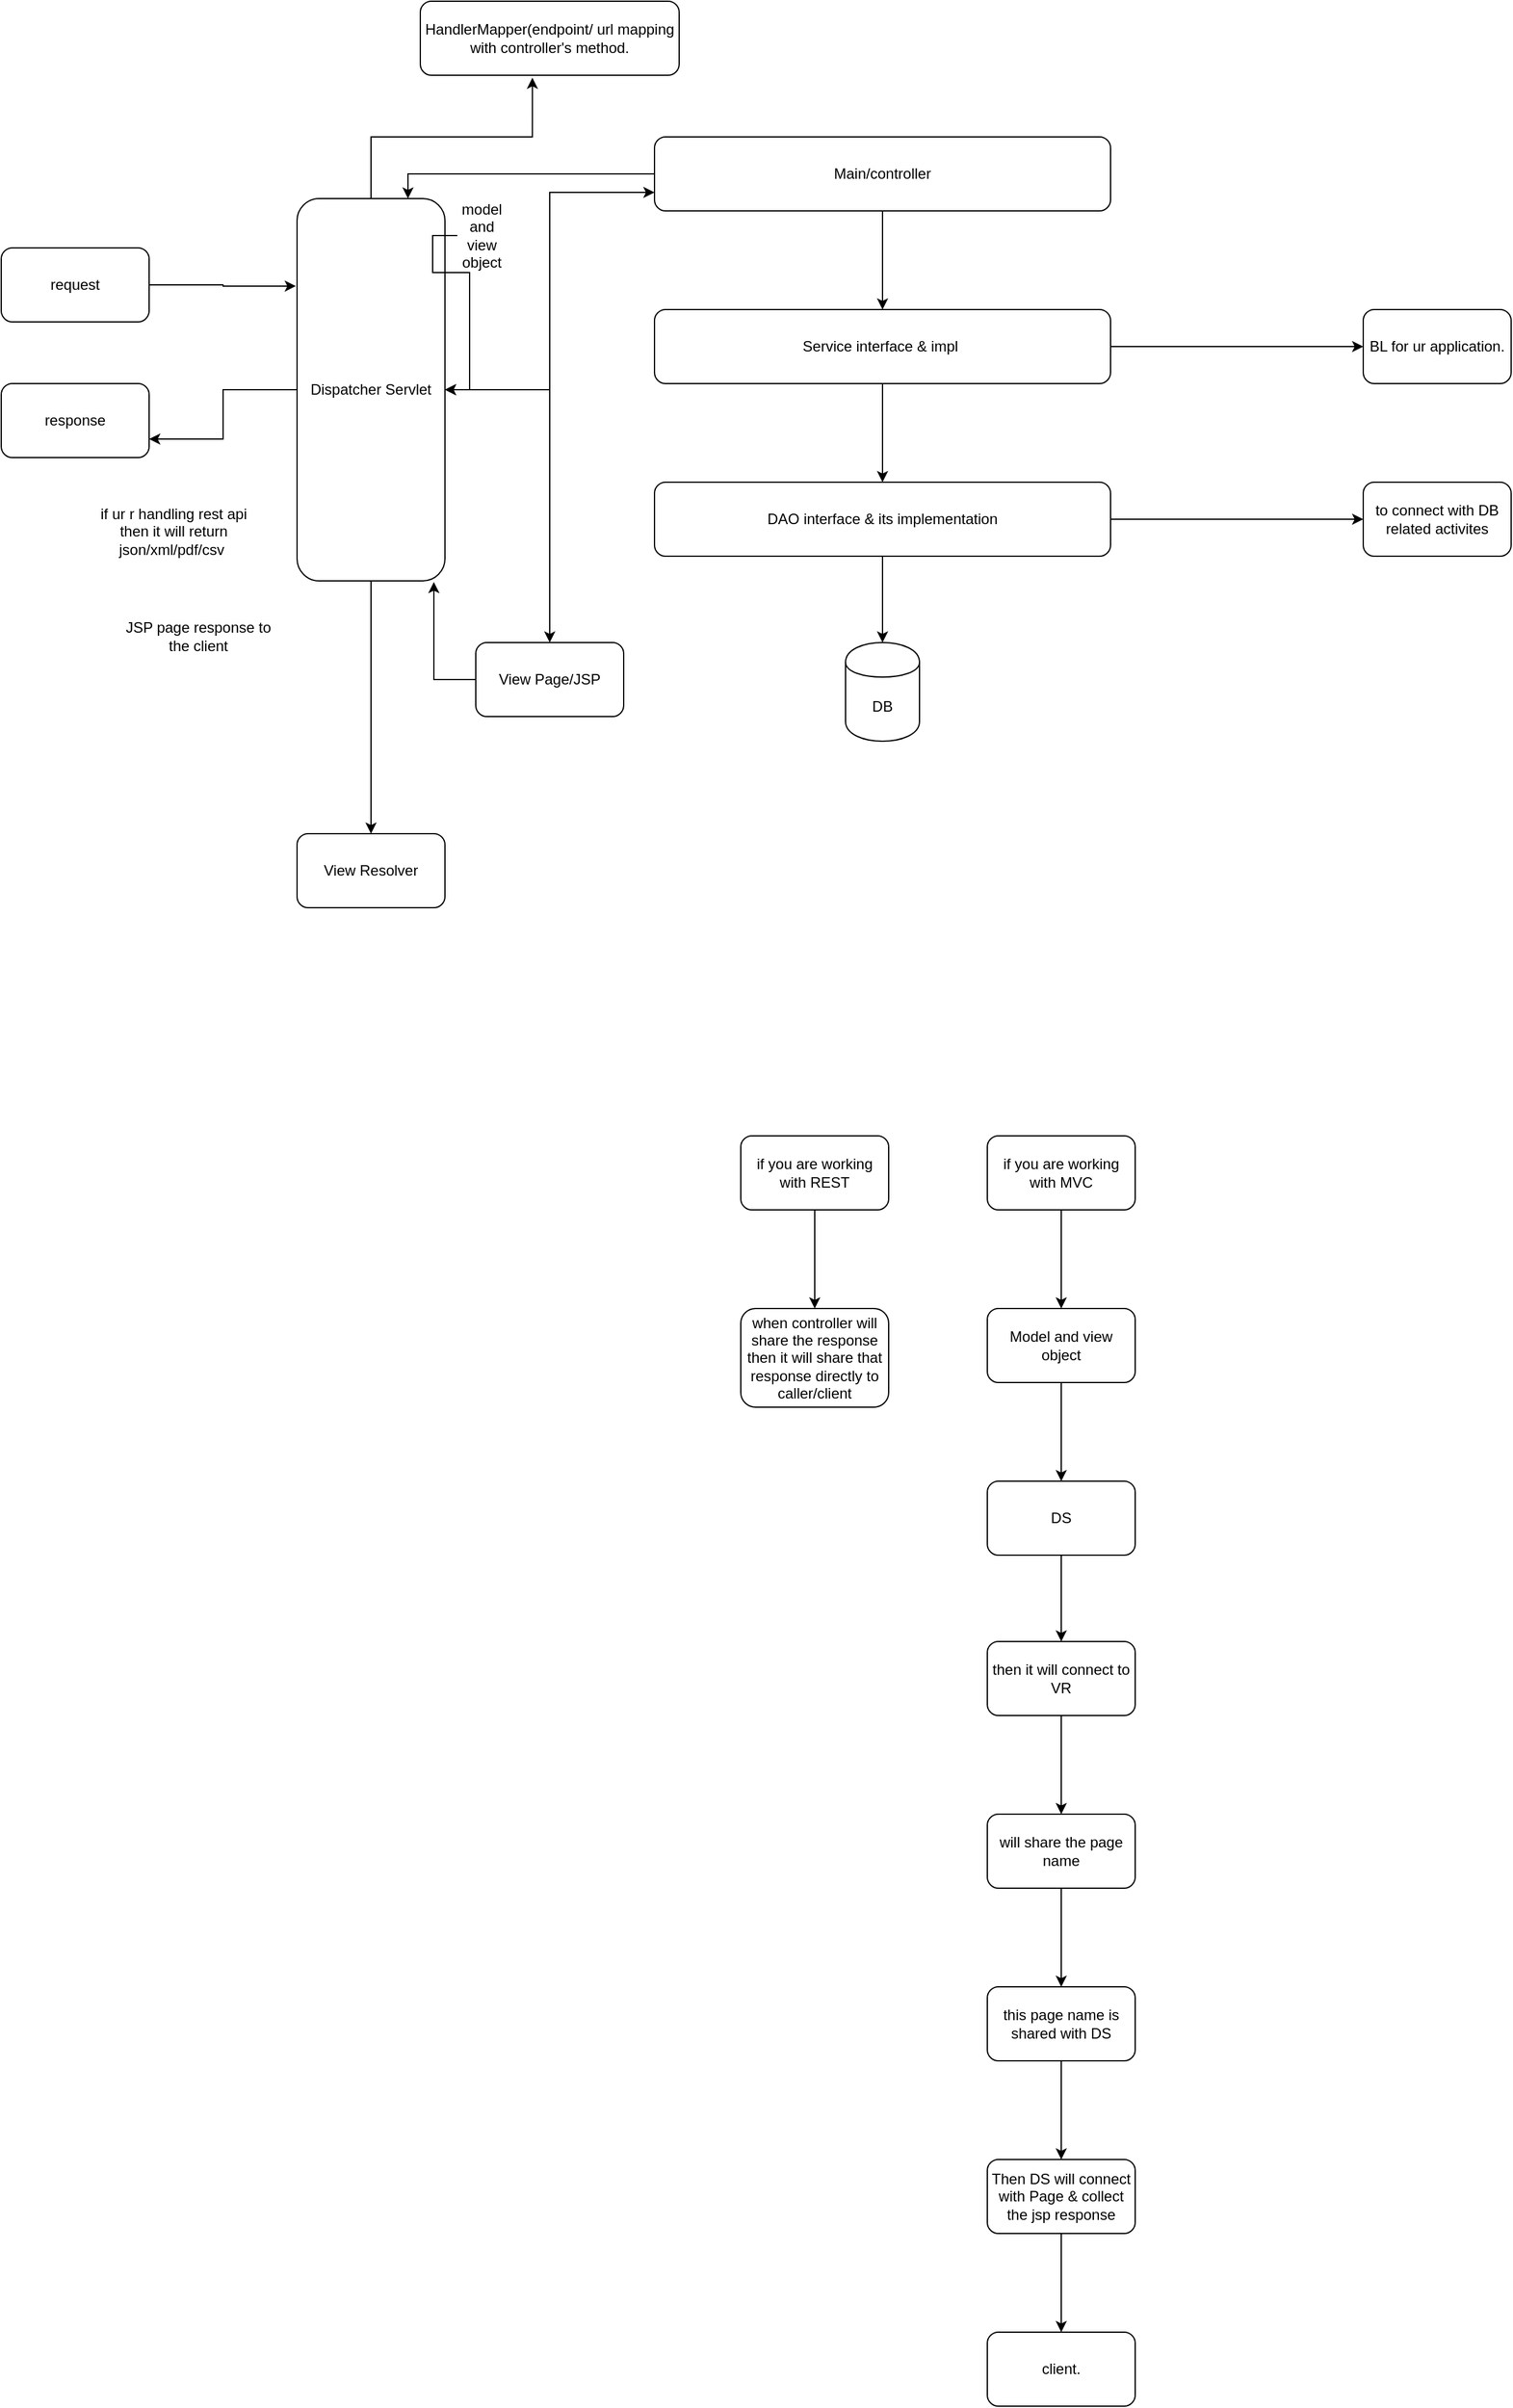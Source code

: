 <mxfile version="14.9.5" type="github">
  <diagram id="TpO55HiF2p7U9sS2nbdg" name="Page-1">
    <mxGraphModel dx="1888" dy="579" grid="1" gridSize="10" guides="1" tooltips="1" connect="1" arrows="1" fold="1" page="1" pageScale="1" pageWidth="850" pageHeight="1100" math="0" shadow="0">
      <root>
        <mxCell id="0" />
        <mxCell id="1" parent="0" />
        <mxCell id="n1blC0LjS4n-5haaT63g-3" value="" style="edgeStyle=orthogonalEdgeStyle;rounded=0;orthogonalLoop=1;jettySize=auto;html=1;" edge="1" parent="1" source="n1blC0LjS4n-5haaT63g-1" target="n1blC0LjS4n-5haaT63g-2">
          <mxGeometry relative="1" as="geometry" />
        </mxCell>
        <mxCell id="n1blC0LjS4n-5haaT63g-20" style="edgeStyle=orthogonalEdgeStyle;rounded=0;orthogonalLoop=1;jettySize=auto;html=1;entryX=0.75;entryY=0;entryDx=0;entryDy=0;" edge="1" parent="1" source="n1blC0LjS4n-5haaT63g-1" target="n1blC0LjS4n-5haaT63g-15">
          <mxGeometry relative="1" as="geometry" />
        </mxCell>
        <mxCell id="n1blC0LjS4n-5haaT63g-1" value="Main/controller" style="rounded=1;whiteSpace=wrap;html=1;" vertex="1" parent="1">
          <mxGeometry x="120" y="110" width="370" height="60" as="geometry" />
        </mxCell>
        <mxCell id="n1blC0LjS4n-5haaT63g-5" value="" style="edgeStyle=orthogonalEdgeStyle;rounded=0;orthogonalLoop=1;jettySize=auto;html=1;" edge="1" parent="1" source="n1blC0LjS4n-5haaT63g-2" target="n1blC0LjS4n-5haaT63g-4">
          <mxGeometry relative="1" as="geometry" />
        </mxCell>
        <mxCell id="n1blC0LjS4n-5haaT63g-11" value="" style="edgeStyle=orthogonalEdgeStyle;rounded=0;orthogonalLoop=1;jettySize=auto;html=1;" edge="1" parent="1" source="n1blC0LjS4n-5haaT63g-2" target="n1blC0LjS4n-5haaT63g-10">
          <mxGeometry relative="1" as="geometry" />
        </mxCell>
        <mxCell id="n1blC0LjS4n-5haaT63g-2" value="Service interface &amp;amp; impl&amp;nbsp;" style="rounded=1;whiteSpace=wrap;html=1;" vertex="1" parent="1">
          <mxGeometry x="120" y="250" width="370" height="60" as="geometry" />
        </mxCell>
        <mxCell id="n1blC0LjS4n-5haaT63g-7" value="" style="edgeStyle=orthogonalEdgeStyle;rounded=0;orthogonalLoop=1;jettySize=auto;html=1;" edge="1" parent="1" source="n1blC0LjS4n-5haaT63g-4" target="n1blC0LjS4n-5haaT63g-6">
          <mxGeometry relative="1" as="geometry" />
        </mxCell>
        <mxCell id="n1blC0LjS4n-5haaT63g-9" value="" style="edgeStyle=orthogonalEdgeStyle;rounded=0;orthogonalLoop=1;jettySize=auto;html=1;" edge="1" parent="1" source="n1blC0LjS4n-5haaT63g-4" target="n1blC0LjS4n-5haaT63g-8">
          <mxGeometry relative="1" as="geometry" />
        </mxCell>
        <mxCell id="n1blC0LjS4n-5haaT63g-4" value="DAO interface &amp;amp; its implementation" style="rounded=1;whiteSpace=wrap;html=1;" vertex="1" parent="1">
          <mxGeometry x="120" y="390" width="370" height="60" as="geometry" />
        </mxCell>
        <mxCell id="n1blC0LjS4n-5haaT63g-6" value="DB" style="shape=cylinder;whiteSpace=wrap;html=1;boundedLbl=1;backgroundOutline=1;rounded=1;" vertex="1" parent="1">
          <mxGeometry x="275" y="520" width="60" height="80" as="geometry" />
        </mxCell>
        <mxCell id="n1blC0LjS4n-5haaT63g-8" value="to connect with DB related activites" style="whiteSpace=wrap;html=1;rounded=1;" vertex="1" parent="1">
          <mxGeometry x="695" y="390" width="120" height="60" as="geometry" />
        </mxCell>
        <mxCell id="n1blC0LjS4n-5haaT63g-10" value="BL for ur application." style="whiteSpace=wrap;html=1;rounded=1;" vertex="1" parent="1">
          <mxGeometry x="695" y="250" width="120" height="60" as="geometry" />
        </mxCell>
        <mxCell id="n1blC0LjS4n-5haaT63g-16" style="edgeStyle=orthogonalEdgeStyle;rounded=0;orthogonalLoop=1;jettySize=auto;html=1;entryX=-0.008;entryY=0.229;entryDx=0;entryDy=0;entryPerimeter=0;" edge="1" parent="1" source="n1blC0LjS4n-5haaT63g-13" target="n1blC0LjS4n-5haaT63g-15">
          <mxGeometry relative="1" as="geometry" />
        </mxCell>
        <mxCell id="n1blC0LjS4n-5haaT63g-13" value="request" style="rounded=1;whiteSpace=wrap;html=1;" vertex="1" parent="1">
          <mxGeometry x="-410" y="200" width="120" height="60" as="geometry" />
        </mxCell>
        <mxCell id="n1blC0LjS4n-5haaT63g-14" value="response" style="rounded=1;whiteSpace=wrap;html=1;" vertex="1" parent="1">
          <mxGeometry x="-410" y="310" width="120" height="60" as="geometry" />
        </mxCell>
        <mxCell id="n1blC0LjS4n-5haaT63g-18" style="edgeStyle=orthogonalEdgeStyle;rounded=0;orthogonalLoop=1;jettySize=auto;html=1;entryX=0.433;entryY=1.033;entryDx=0;entryDy=0;entryPerimeter=0;" edge="1" parent="1" source="n1blC0LjS4n-5haaT63g-15" target="n1blC0LjS4n-5haaT63g-17">
          <mxGeometry relative="1" as="geometry" />
        </mxCell>
        <mxCell id="n1blC0LjS4n-5haaT63g-19" style="edgeStyle=orthogonalEdgeStyle;rounded=0;orthogonalLoop=1;jettySize=auto;html=1;entryX=0;entryY=0.75;entryDx=0;entryDy=0;" edge="1" parent="1" source="n1blC0LjS4n-5haaT63g-15" target="n1blC0LjS4n-5haaT63g-1">
          <mxGeometry relative="1" as="geometry" />
        </mxCell>
        <mxCell id="n1blC0LjS4n-5haaT63g-21" style="edgeStyle=orthogonalEdgeStyle;rounded=0;orthogonalLoop=1;jettySize=auto;html=1;entryX=1;entryY=0.75;entryDx=0;entryDy=0;" edge="1" parent="1" source="n1blC0LjS4n-5haaT63g-15" target="n1blC0LjS4n-5haaT63g-14">
          <mxGeometry relative="1" as="geometry" />
        </mxCell>
        <mxCell id="n1blC0LjS4n-5haaT63g-27" value="" style="edgeStyle=orthogonalEdgeStyle;rounded=0;orthogonalLoop=1;jettySize=auto;html=1;" edge="1" parent="1" source="n1blC0LjS4n-5haaT63g-15" target="n1blC0LjS4n-5haaT63g-26">
          <mxGeometry relative="1" as="geometry" />
        </mxCell>
        <mxCell id="n1blC0LjS4n-5haaT63g-28" style="edgeStyle=orthogonalEdgeStyle;rounded=0;orthogonalLoop=1;jettySize=auto;html=1;" edge="1" parent="1" source="n1blC0LjS4n-5haaT63g-15" target="n1blC0LjS4n-5haaT63g-29">
          <mxGeometry relative="1" as="geometry">
            <mxPoint x="20" y="500" as="targetPoint" />
          </mxGeometry>
        </mxCell>
        <mxCell id="n1blC0LjS4n-5haaT63g-15" value="Dispatcher Servlet" style="rounded=1;whiteSpace=wrap;html=1;" vertex="1" parent="1">
          <mxGeometry x="-170" y="160" width="120" height="310" as="geometry" />
        </mxCell>
        <mxCell id="n1blC0LjS4n-5haaT63g-17" value="HandlerMapper(endpoint/ url mapping with controller&#39;s method." style="rounded=1;whiteSpace=wrap;html=1;" vertex="1" parent="1">
          <mxGeometry x="-70" width="210" height="60" as="geometry" />
        </mxCell>
        <mxCell id="n1blC0LjS4n-5haaT63g-22" value="if ur r handling rest api then it will return json/xml/pdf/csv&amp;nbsp;" style="text;html=1;strokeColor=none;fillColor=none;align=center;verticalAlign=middle;whiteSpace=wrap;rounded=0;" vertex="1" parent="1">
          <mxGeometry x="-340" y="400" width="140" height="60" as="geometry" />
        </mxCell>
        <mxCell id="n1blC0LjS4n-5haaT63g-24" value="" style="edgeStyle=orthogonalEdgeStyle;rounded=0;orthogonalLoop=1;jettySize=auto;html=1;" edge="1" parent="1" source="n1blC0LjS4n-5haaT63g-23" target="n1blC0LjS4n-5haaT63g-15">
          <mxGeometry relative="1" as="geometry" />
        </mxCell>
        <mxCell id="n1blC0LjS4n-5haaT63g-25" value="" style="edgeStyle=orthogonalEdgeStyle;rounded=0;orthogonalLoop=1;jettySize=auto;html=1;" edge="1" parent="1" source="n1blC0LjS4n-5haaT63g-23" target="n1blC0LjS4n-5haaT63g-15">
          <mxGeometry relative="1" as="geometry" />
        </mxCell>
        <mxCell id="n1blC0LjS4n-5haaT63g-23" value="model and view object" style="text;html=1;strokeColor=none;fillColor=none;align=center;verticalAlign=middle;whiteSpace=wrap;rounded=0;" vertex="1" parent="1">
          <mxGeometry x="-40" y="180" width="40" height="20" as="geometry" />
        </mxCell>
        <mxCell id="n1blC0LjS4n-5haaT63g-26" value="View Resolver" style="whiteSpace=wrap;html=1;rounded=1;" vertex="1" parent="1">
          <mxGeometry x="-170" y="675" width="120" height="60" as="geometry" />
        </mxCell>
        <mxCell id="n1blC0LjS4n-5haaT63g-30" style="edgeStyle=orthogonalEdgeStyle;rounded=0;orthogonalLoop=1;jettySize=auto;html=1;entryX=0.925;entryY=1.003;entryDx=0;entryDy=0;entryPerimeter=0;" edge="1" parent="1" source="n1blC0LjS4n-5haaT63g-29" target="n1blC0LjS4n-5haaT63g-15">
          <mxGeometry relative="1" as="geometry" />
        </mxCell>
        <mxCell id="n1blC0LjS4n-5haaT63g-29" value="View Page/JSP" style="rounded=1;whiteSpace=wrap;html=1;" vertex="1" parent="1">
          <mxGeometry x="-25" y="520" width="120" height="60" as="geometry" />
        </mxCell>
        <mxCell id="n1blC0LjS4n-5haaT63g-31" value="JSP page response to the client" style="text;html=1;strokeColor=none;fillColor=none;align=center;verticalAlign=middle;whiteSpace=wrap;rounded=0;" vertex="1" parent="1">
          <mxGeometry x="-310" y="480" width="120" height="70" as="geometry" />
        </mxCell>
        <mxCell id="n1blC0LjS4n-5haaT63g-35" value="" style="edgeStyle=orthogonalEdgeStyle;rounded=0;orthogonalLoop=1;jettySize=auto;html=1;" edge="1" parent="1" source="n1blC0LjS4n-5haaT63g-32" target="n1blC0LjS4n-5haaT63g-34">
          <mxGeometry relative="1" as="geometry" />
        </mxCell>
        <mxCell id="n1blC0LjS4n-5haaT63g-32" value="if you are working with REST" style="rounded=1;whiteSpace=wrap;html=1;" vertex="1" parent="1">
          <mxGeometry x="190" y="920" width="120" height="60" as="geometry" />
        </mxCell>
        <mxCell id="n1blC0LjS4n-5haaT63g-37" value="" style="edgeStyle=orthogonalEdgeStyle;rounded=0;orthogonalLoop=1;jettySize=auto;html=1;" edge="1" parent="1" source="n1blC0LjS4n-5haaT63g-33" target="n1blC0LjS4n-5haaT63g-36">
          <mxGeometry relative="1" as="geometry" />
        </mxCell>
        <mxCell id="n1blC0LjS4n-5haaT63g-33" value="if you are working with MVC" style="rounded=1;whiteSpace=wrap;html=1;" vertex="1" parent="1">
          <mxGeometry x="390" y="920" width="120" height="60" as="geometry" />
        </mxCell>
        <mxCell id="n1blC0LjS4n-5haaT63g-34" value="when controller will share the response then it will share that response directly to caller/client" style="whiteSpace=wrap;html=1;rounded=1;" vertex="1" parent="1">
          <mxGeometry x="190" y="1060" width="120" height="80" as="geometry" />
        </mxCell>
        <mxCell id="n1blC0LjS4n-5haaT63g-39" value="" style="edgeStyle=orthogonalEdgeStyle;rounded=0;orthogonalLoop=1;jettySize=auto;html=1;" edge="1" parent="1" source="n1blC0LjS4n-5haaT63g-36" target="n1blC0LjS4n-5haaT63g-38">
          <mxGeometry relative="1" as="geometry" />
        </mxCell>
        <mxCell id="n1blC0LjS4n-5haaT63g-36" value="Model and view object" style="whiteSpace=wrap;html=1;rounded=1;" vertex="1" parent="1">
          <mxGeometry x="390" y="1060" width="120" height="60" as="geometry" />
        </mxCell>
        <mxCell id="n1blC0LjS4n-5haaT63g-41" value="" style="edgeStyle=orthogonalEdgeStyle;rounded=0;orthogonalLoop=1;jettySize=auto;html=1;" edge="1" parent="1" source="n1blC0LjS4n-5haaT63g-38" target="n1blC0LjS4n-5haaT63g-40">
          <mxGeometry relative="1" as="geometry" />
        </mxCell>
        <mxCell id="n1blC0LjS4n-5haaT63g-38" value="DS" style="whiteSpace=wrap;html=1;rounded=1;" vertex="1" parent="1">
          <mxGeometry x="390" y="1200" width="120" height="60" as="geometry" />
        </mxCell>
        <mxCell id="n1blC0LjS4n-5haaT63g-43" value="" style="edgeStyle=orthogonalEdgeStyle;rounded=0;orthogonalLoop=1;jettySize=auto;html=1;" edge="1" parent="1" source="n1blC0LjS4n-5haaT63g-40" target="n1blC0LjS4n-5haaT63g-42">
          <mxGeometry relative="1" as="geometry" />
        </mxCell>
        <mxCell id="n1blC0LjS4n-5haaT63g-40" value="then it will connect to VR" style="whiteSpace=wrap;html=1;rounded=1;" vertex="1" parent="1">
          <mxGeometry x="390" y="1330" width="120" height="60" as="geometry" />
        </mxCell>
        <mxCell id="n1blC0LjS4n-5haaT63g-45" value="" style="edgeStyle=orthogonalEdgeStyle;rounded=0;orthogonalLoop=1;jettySize=auto;html=1;" edge="1" parent="1" source="n1blC0LjS4n-5haaT63g-42" target="n1blC0LjS4n-5haaT63g-44">
          <mxGeometry relative="1" as="geometry" />
        </mxCell>
        <mxCell id="n1blC0LjS4n-5haaT63g-42" value="will share the page name" style="whiteSpace=wrap;html=1;rounded=1;" vertex="1" parent="1">
          <mxGeometry x="390" y="1470" width="120" height="60" as="geometry" />
        </mxCell>
        <mxCell id="n1blC0LjS4n-5haaT63g-47" value="" style="edgeStyle=orthogonalEdgeStyle;rounded=0;orthogonalLoop=1;jettySize=auto;html=1;" edge="1" parent="1" source="n1blC0LjS4n-5haaT63g-44" target="n1blC0LjS4n-5haaT63g-46">
          <mxGeometry relative="1" as="geometry" />
        </mxCell>
        <mxCell id="n1blC0LjS4n-5haaT63g-44" value="this page name is shared with DS" style="whiteSpace=wrap;html=1;rounded=1;" vertex="1" parent="1">
          <mxGeometry x="390" y="1610" width="120" height="60" as="geometry" />
        </mxCell>
        <mxCell id="n1blC0LjS4n-5haaT63g-49" value="" style="edgeStyle=orthogonalEdgeStyle;rounded=0;orthogonalLoop=1;jettySize=auto;html=1;" edge="1" parent="1" source="n1blC0LjS4n-5haaT63g-46" target="n1blC0LjS4n-5haaT63g-48">
          <mxGeometry relative="1" as="geometry" />
        </mxCell>
        <mxCell id="n1blC0LjS4n-5haaT63g-46" value="Then DS will connect with Page &amp;amp; collect the jsp response" style="whiteSpace=wrap;html=1;rounded=1;" vertex="1" parent="1">
          <mxGeometry x="390" y="1750" width="120" height="60" as="geometry" />
        </mxCell>
        <mxCell id="n1blC0LjS4n-5haaT63g-48" value="client." style="whiteSpace=wrap;html=1;rounded=1;" vertex="1" parent="1">
          <mxGeometry x="390" y="1890" width="120" height="60" as="geometry" />
        </mxCell>
      </root>
    </mxGraphModel>
  </diagram>
</mxfile>
